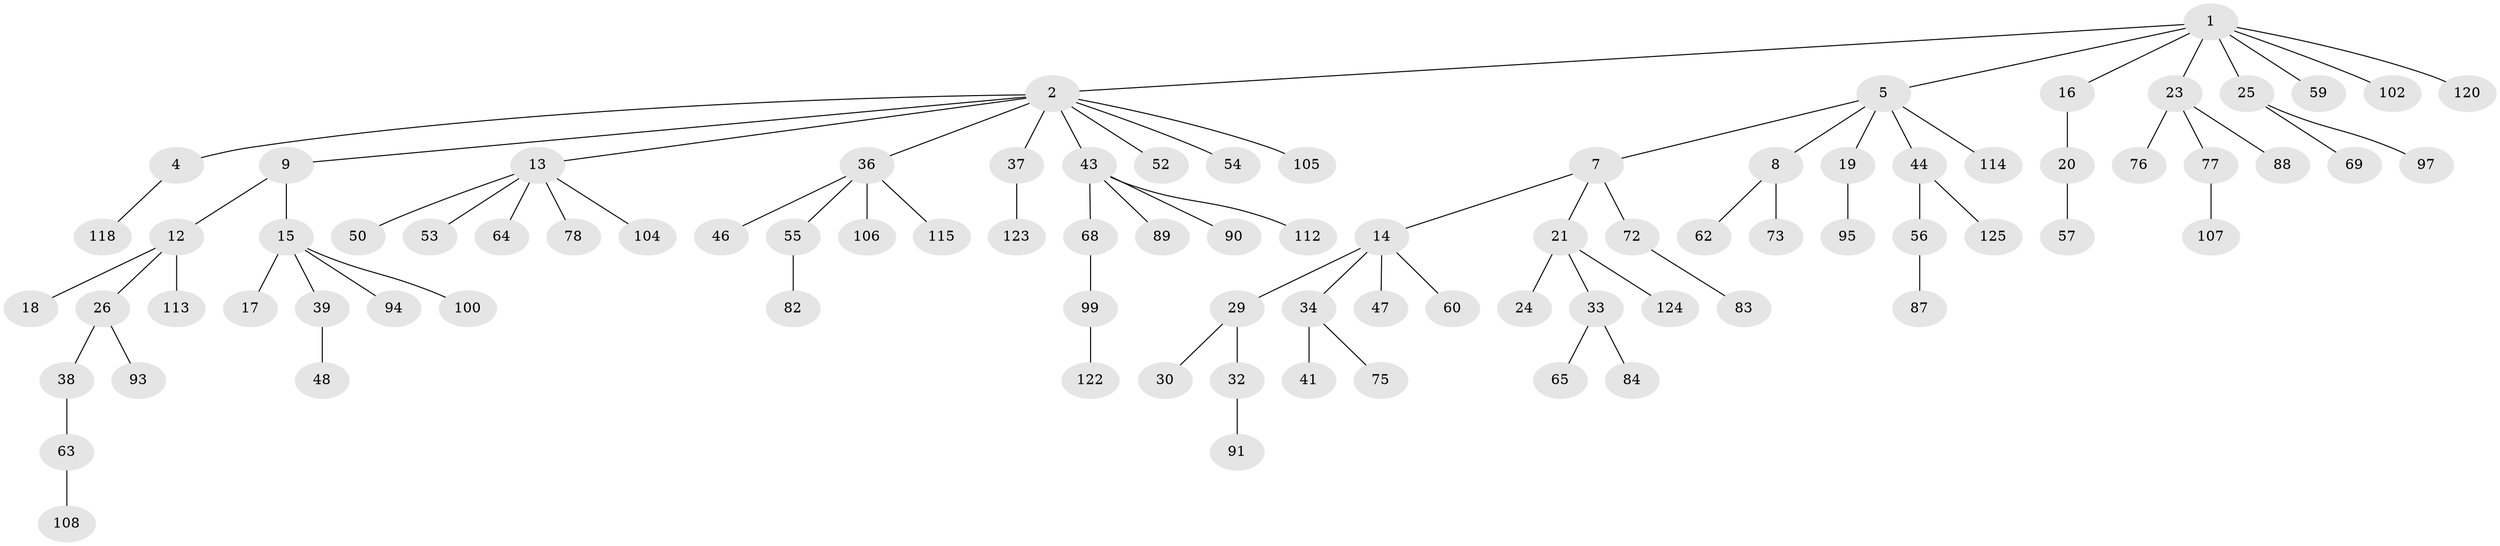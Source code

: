 // Generated by graph-tools (version 1.1) at 2025/24/03/03/25 07:24:06]
// undirected, 87 vertices, 86 edges
graph export_dot {
graph [start="1"]
  node [color=gray90,style=filled];
  1 [super="+6"];
  2 [super="+3"];
  4 [super="+58"];
  5;
  7 [super="+70"];
  8 [super="+10"];
  9 [super="+11"];
  12 [super="+92"];
  13 [super="+27"];
  14 [super="+22"];
  15 [super="+35"];
  16 [super="+66"];
  17 [super="+85"];
  18;
  19;
  20;
  21 [super="+28"];
  23 [super="+31"];
  24;
  25 [super="+49"];
  26 [super="+79"];
  29;
  30;
  32 [super="+80"];
  33 [super="+61"];
  34 [super="+71"];
  36 [super="+40"];
  37;
  38 [super="+42"];
  39;
  41 [super="+74"];
  43 [super="+45"];
  44;
  46;
  47 [super="+51"];
  48;
  50;
  52;
  53;
  54 [super="+110"];
  55;
  56 [super="+96"];
  57;
  59 [super="+67"];
  60;
  62 [super="+81"];
  63 [super="+86"];
  64;
  65;
  68 [super="+119"];
  69;
  72;
  73;
  75;
  76 [super="+109"];
  77;
  78;
  82;
  83 [super="+98"];
  84 [super="+116"];
  87;
  88 [super="+101"];
  89;
  90;
  91;
  93;
  94;
  95;
  97;
  99 [super="+103"];
  100 [super="+117"];
  102;
  104;
  105;
  106;
  107;
  108 [super="+111"];
  112 [super="+121"];
  113;
  114;
  115;
  118;
  120;
  122;
  123;
  124;
  125;
  1 -- 2;
  1 -- 5;
  1 -- 16;
  1 -- 23;
  1 -- 120;
  1 -- 102;
  1 -- 59;
  1 -- 25;
  2 -- 4;
  2 -- 36;
  2 -- 43;
  2 -- 105;
  2 -- 52;
  2 -- 37;
  2 -- 54;
  2 -- 9;
  2 -- 13;
  4 -- 118;
  5 -- 7;
  5 -- 8;
  5 -- 19;
  5 -- 44;
  5 -- 114;
  7 -- 14;
  7 -- 21;
  7 -- 72;
  8 -- 62;
  8 -- 73;
  9 -- 12;
  9 -- 15;
  12 -- 18;
  12 -- 26;
  12 -- 113;
  13 -- 50;
  13 -- 78;
  13 -- 104;
  13 -- 64;
  13 -- 53;
  14 -- 29;
  14 -- 47;
  14 -- 60;
  14 -- 34;
  15 -- 17;
  15 -- 100;
  15 -- 39;
  15 -- 94;
  16 -- 20;
  19 -- 95;
  20 -- 57;
  21 -- 24;
  21 -- 33;
  21 -- 124;
  23 -- 76;
  23 -- 77;
  23 -- 88;
  25 -- 69;
  25 -- 97;
  26 -- 38;
  26 -- 93;
  29 -- 30;
  29 -- 32;
  32 -- 91;
  33 -- 65;
  33 -- 84;
  34 -- 41;
  34 -- 75;
  36 -- 55;
  36 -- 106;
  36 -- 115;
  36 -- 46;
  37 -- 123;
  38 -- 63;
  39 -- 48;
  43 -- 90;
  43 -- 112;
  43 -- 89;
  43 -- 68;
  44 -- 56;
  44 -- 125;
  55 -- 82;
  56 -- 87;
  63 -- 108;
  68 -- 99;
  72 -- 83;
  77 -- 107;
  99 -- 122;
}
